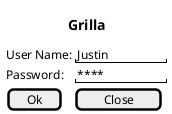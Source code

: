 @startsalt Samples
skin rose
skinparam classFontName Calibri
skinparam shadowing false

title Grilla

{
  User Name:| "Justin     "
  Password: | "****       "
  [Ok    ]  | [  Close   ]
}

@endsalt